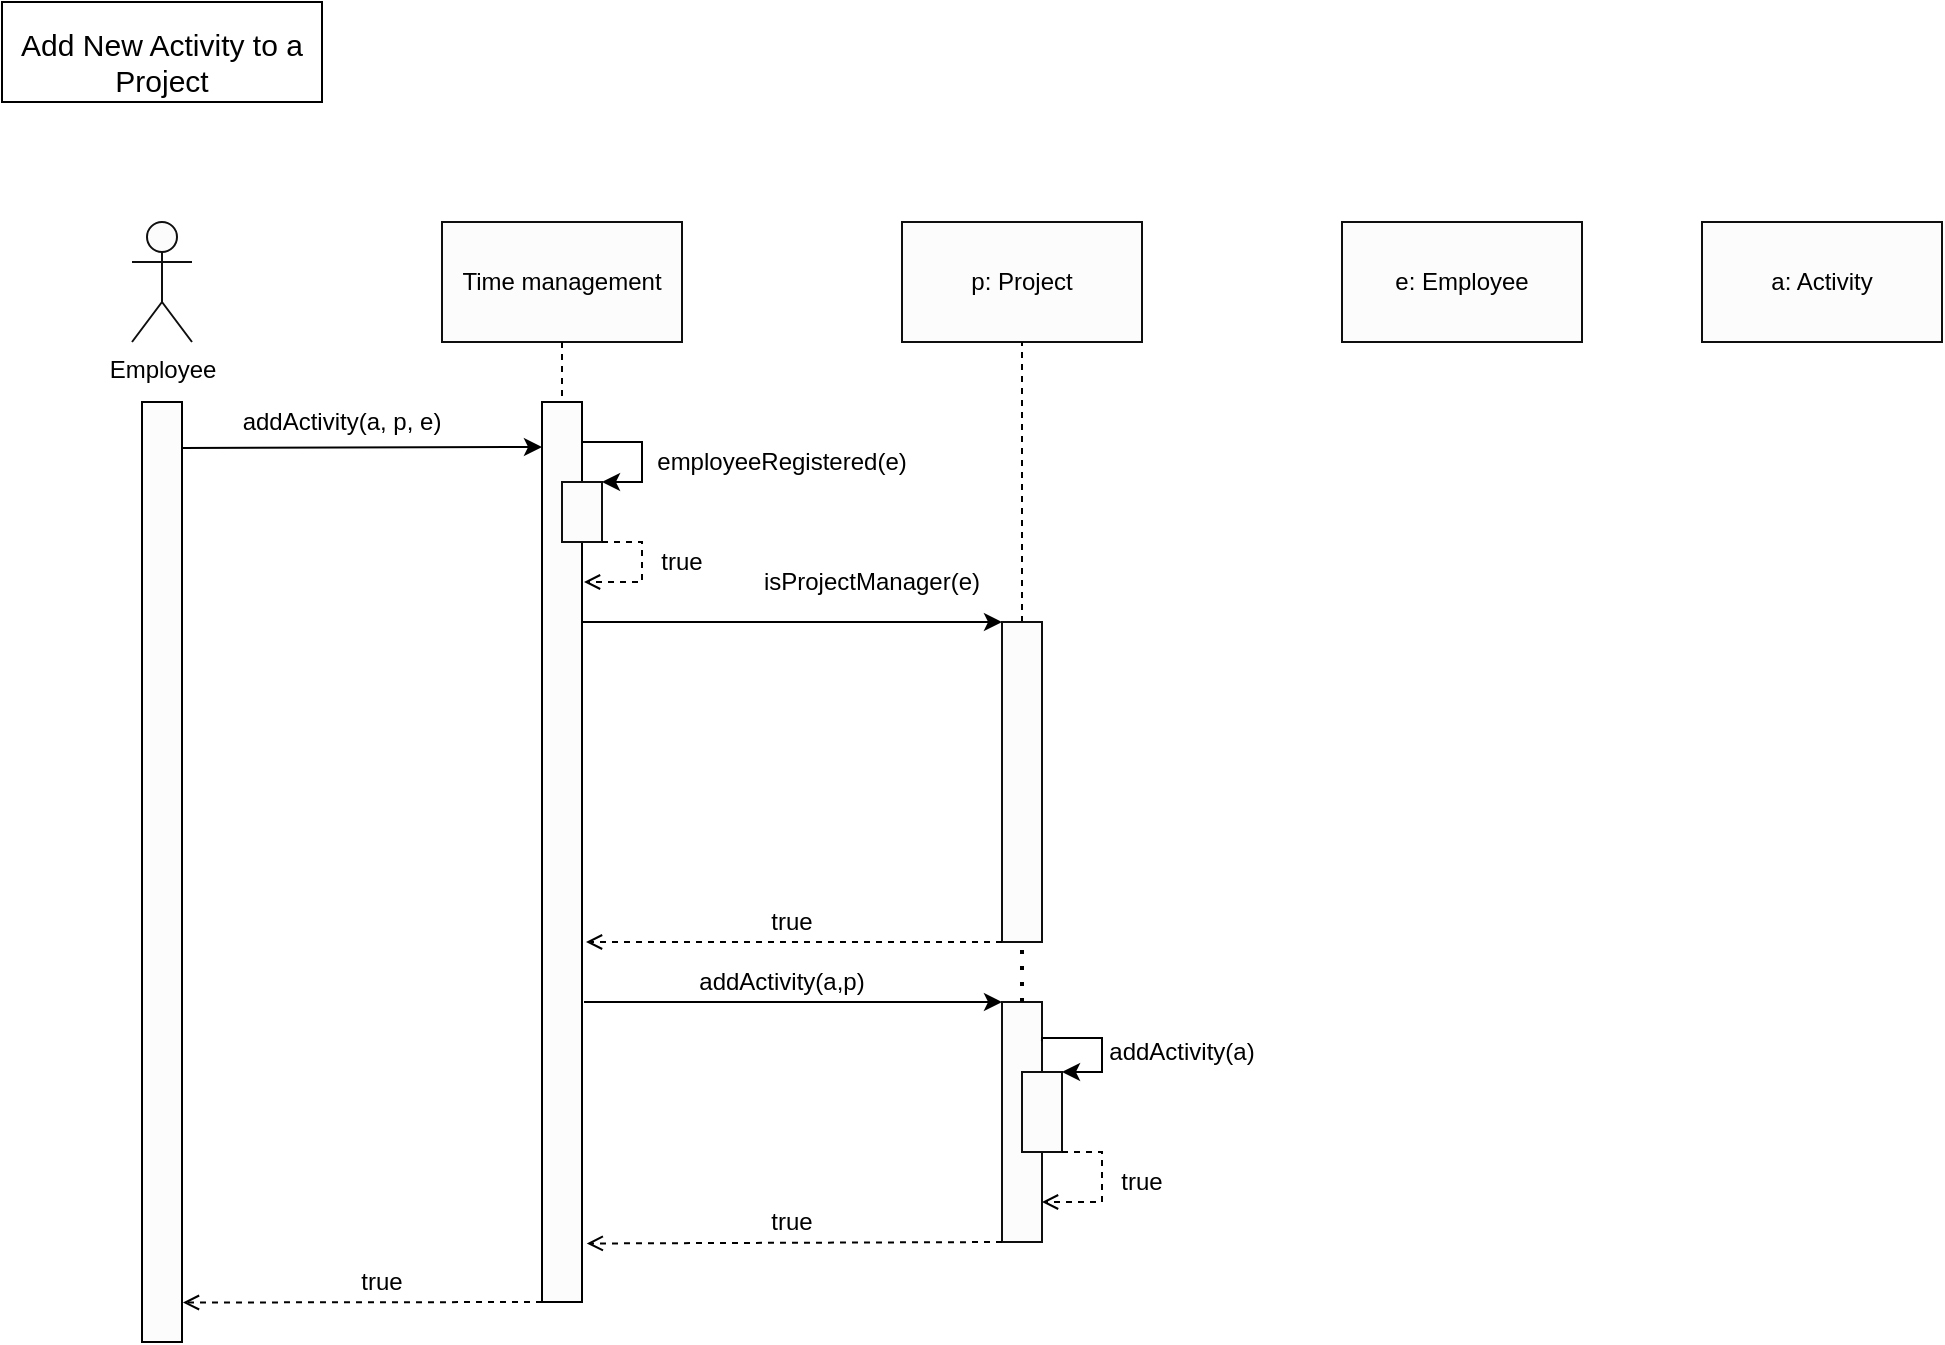 <mxfile version="14.4.9" type="github">
  <diagram id="sYsKwI7Xcxj4j8B7nzUK" name="Page-1">
    <mxGraphModel dx="1422" dy="791" grid="0" gridSize="10" guides="1" tooltips="1" connect="1" arrows="1" fold="1" page="0" pageScale="1" pageWidth="850" pageHeight="1100" math="0" shadow="0">
      <root>
        <mxCell id="0" />
        <mxCell id="1" parent="0" />
        <mxCell id="CEPdaJLZ4nfZLkmYM-Vw-4" value="" style="rounded=0;whiteSpace=wrap;html=1;" parent="1" vertex="1">
          <mxGeometry x="50" y="150" width="160" height="50" as="geometry" />
        </mxCell>
        <mxCell id="fEexxCGZfZVQ-VxQHh0E-3" value="" style="rounded=0;whiteSpace=wrap;html=1;fillColor=#FCFCFC;" parent="1" vertex="1">
          <mxGeometry x="320" y="350" width="20" height="450" as="geometry" />
        </mxCell>
        <mxCell id="fEexxCGZfZVQ-VxQHh0E-5" value="addActivity(a, p, e)" style="text;html=1;strokeColor=none;fillColor=none;align=center;verticalAlign=middle;whiteSpace=wrap;rounded=0;" parent="1" vertex="1">
          <mxGeometry x="160" y="350" width="120" height="20" as="geometry" />
        </mxCell>
        <mxCell id="fEexxCGZfZVQ-VxQHh0E-8" value="Time management" style="rounded=0;whiteSpace=wrap;html=1;fillColor=#FCFCFC;strokeColor=#0F0F0F;" parent="1" vertex="1">
          <mxGeometry x="270" y="260" width="120" height="60" as="geometry" />
        </mxCell>
        <mxCell id="fEexxCGZfZVQ-VxQHh0E-9" value="e: Employee" style="rounded=0;whiteSpace=wrap;html=1;fillColor=#FCFCFC;strokeColor=#0F0F0F;" parent="1" vertex="1">
          <mxGeometry x="720" y="260" width="120" height="60" as="geometry" />
        </mxCell>
        <mxCell id="fEexxCGZfZVQ-VxQHh0E-10" value="p: Project" style="rounded=0;whiteSpace=wrap;html=1;fillColor=#FCFCFC;strokeColor=#0F0F0F;" parent="1" vertex="1">
          <mxGeometry x="500" y="260" width="120" height="60" as="geometry" />
        </mxCell>
        <mxCell id="fEexxCGZfZVQ-VxQHh0E-11" value="a: Activity" style="rounded=0;whiteSpace=wrap;html=1;fillColor=#FCFCFC;strokeColor=#0F0F0F;" parent="1" vertex="1">
          <mxGeometry x="900" y="260" width="120" height="60" as="geometry" />
        </mxCell>
        <mxCell id="fEexxCGZfZVQ-VxQHh0E-16" value="" style="rounded=0;whiteSpace=wrap;html=1;fillColor=#FCFCFC;" parent="1" vertex="1">
          <mxGeometry x="120" y="350" width="20" height="470" as="geometry" />
        </mxCell>
        <mxCell id="fEexxCGZfZVQ-VxQHh0E-17" value="Employee" style="shape=umlActor;verticalLabelPosition=bottom;verticalAlign=top;html=1;outlineConnect=0;strokeColor=#0F0F0F;fillColor=#FCFCFC;" parent="1" vertex="1">
          <mxGeometry x="115" y="260" width="30" height="60" as="geometry" />
        </mxCell>
        <mxCell id="fEexxCGZfZVQ-VxQHh0E-20" value="" style="endArrow=classic;html=1;entryX=0;entryY=0.05;entryDx=0;entryDy=0;entryPerimeter=0;" parent="1" target="fEexxCGZfZVQ-VxQHh0E-3" edge="1">
          <mxGeometry width="50" height="50" relative="1" as="geometry">
            <mxPoint x="140" y="373" as="sourcePoint" />
            <mxPoint x="220" y="440" as="targetPoint" />
          </mxGeometry>
        </mxCell>
        <mxCell id="fEexxCGZfZVQ-VxQHh0E-22" value="" style="endArrow=none;dashed=1;html=1;exitX=0.5;exitY=1;exitDx=0;exitDy=0;entryX=0.5;entryY=0;entryDx=0;entryDy=0;" parent="1" source="fEexxCGZfZVQ-VxQHh0E-8" target="fEexxCGZfZVQ-VxQHh0E-3" edge="1">
          <mxGeometry width="50" height="50" relative="1" as="geometry">
            <mxPoint x="320" y="420" as="sourcePoint" />
            <mxPoint x="370" y="370" as="targetPoint" />
          </mxGeometry>
        </mxCell>
        <mxCell id="fEexxCGZfZVQ-VxQHh0E-25" value="" style="endArrow=none;dashed=1;html=1;exitX=0.5;exitY=0;exitDx=0;exitDy=0;entryX=0.5;entryY=1;entryDx=0;entryDy=0;" parent="1" source="fEexxCGZfZVQ-VxQHh0E-42" target="fEexxCGZfZVQ-VxQHh0E-10" edge="1">
          <mxGeometry width="50" height="50" relative="1" as="geometry">
            <mxPoint x="555" y="360" as="sourcePoint" />
            <mxPoint x="565" y="340" as="targetPoint" />
          </mxGeometry>
        </mxCell>
        <mxCell id="fEexxCGZfZVQ-VxQHh0E-34" value="" style="rounded=0;whiteSpace=wrap;html=1;strokeColor=#0F0F0F;fillColor=#FCFCFC;" parent="1" vertex="1">
          <mxGeometry x="330" y="390" width="20" height="30" as="geometry" />
        </mxCell>
        <mxCell id="fEexxCGZfZVQ-VxQHh0E-35" value="" style="endArrow=classic;html=1;entryX=1;entryY=0;entryDx=0;entryDy=0;rounded=0;" parent="1" target="fEexxCGZfZVQ-VxQHh0E-34" edge="1">
          <mxGeometry width="50" height="50" relative="1" as="geometry">
            <mxPoint x="340" y="370" as="sourcePoint" />
            <mxPoint x="460" y="340" as="targetPoint" />
            <Array as="points">
              <mxPoint x="370" y="370" />
              <mxPoint x="370" y="390" />
            </Array>
          </mxGeometry>
        </mxCell>
        <mxCell id="fEexxCGZfZVQ-VxQHh0E-36" value="employeeRegistered(e)" style="text;html=1;strokeColor=none;fillColor=none;align=center;verticalAlign=middle;whiteSpace=wrap;rounded=0;" parent="1" vertex="1">
          <mxGeometry x="420" y="370" width="40" height="20" as="geometry" />
        </mxCell>
        <mxCell id="fEexxCGZfZVQ-VxQHh0E-40" value="" style="endArrow=open;html=1;dashed=1;exitX=1;exitY=1;exitDx=0;exitDy=0;rounded=0;endFill=0;" parent="1" source="fEexxCGZfZVQ-VxQHh0E-34" edge="1">
          <mxGeometry width="50" height="50" relative="1" as="geometry">
            <mxPoint x="390" y="400" as="sourcePoint" />
            <mxPoint x="341" y="440" as="targetPoint" />
            <Array as="points">
              <mxPoint x="370" y="420" />
              <mxPoint x="370" y="440" />
            </Array>
          </mxGeometry>
        </mxCell>
        <mxCell id="fEexxCGZfZVQ-VxQHh0E-42" value="" style="rounded=0;whiteSpace=wrap;html=1;strokeColor=#0F0F0F;fillColor=#FCFCFC;" parent="1" vertex="1">
          <mxGeometry x="550" y="460" width="20" height="160" as="geometry" />
        </mxCell>
        <mxCell id="fEexxCGZfZVQ-VxQHh0E-43" value="" style="endArrow=classic;html=1;entryX=0;entryY=0;entryDx=0;entryDy=0;" parent="1" target="fEexxCGZfZVQ-VxQHh0E-42" edge="1">
          <mxGeometry width="50" height="50" relative="1" as="geometry">
            <mxPoint x="340" y="460" as="sourcePoint" />
            <mxPoint x="490" y="270" as="targetPoint" />
          </mxGeometry>
        </mxCell>
        <mxCell id="fEexxCGZfZVQ-VxQHh0E-44" value="isProjectManager(e)" style="text;html=1;strokeColor=none;fillColor=none;align=center;verticalAlign=middle;whiteSpace=wrap;rounded=0;" parent="1" vertex="1">
          <mxGeometry x="410" y="430" width="150" height="20" as="geometry" />
        </mxCell>
        <mxCell id="fEexxCGZfZVQ-VxQHh0E-62" value="" style="endArrow=open;html=1;dashed=1;exitX=0;exitY=1;exitDx=0;exitDy=0;endFill=0;" parent="1" source="fEexxCGZfZVQ-VxQHh0E-42" edge="1">
          <mxGeometry width="50" height="50" relative="1" as="geometry">
            <mxPoint x="540" y="300" as="sourcePoint" />
            <mxPoint x="342" y="620" as="targetPoint" />
          </mxGeometry>
        </mxCell>
        <mxCell id="fEexxCGZfZVQ-VxQHh0E-63" value="true" style="text;html=1;strokeColor=none;fillColor=none;align=center;verticalAlign=middle;whiteSpace=wrap;rounded=0;" parent="1" vertex="1">
          <mxGeometry x="425" y="600" width="40" height="20" as="geometry" />
        </mxCell>
        <mxCell id="fEexxCGZfZVQ-VxQHh0E-64" value="" style="rounded=0;whiteSpace=wrap;html=1;strokeColor=#0F0F0F;fillColor=#FCFCFC;" parent="1" vertex="1">
          <mxGeometry x="550" y="650" width="20" height="120" as="geometry" />
        </mxCell>
        <mxCell id="fEexxCGZfZVQ-VxQHh0E-65" value="" style="endArrow=classic;html=1;entryX=0;entryY=0;entryDx=0;entryDy=0;" parent="1" target="fEexxCGZfZVQ-VxQHh0E-64" edge="1">
          <mxGeometry width="50" height="50" relative="1" as="geometry">
            <mxPoint x="341" y="650" as="sourcePoint" />
            <mxPoint x="450" y="470" as="targetPoint" />
          </mxGeometry>
        </mxCell>
        <mxCell id="fEexxCGZfZVQ-VxQHh0E-66" value="addActivity(a,p)" style="text;html=1;strokeColor=none;fillColor=none;align=center;verticalAlign=middle;whiteSpace=wrap;rounded=0;" parent="1" vertex="1">
          <mxGeometry x="420" y="630" width="40" height="20" as="geometry" />
        </mxCell>
        <mxCell id="fEexxCGZfZVQ-VxQHh0E-69" value="" style="rounded=0;whiteSpace=wrap;html=1;strokeColor=#0F0F0F;fillColor=#FCFCFC;" parent="1" vertex="1">
          <mxGeometry x="560" y="685" width="20" height="40" as="geometry" />
        </mxCell>
        <mxCell id="fEexxCGZfZVQ-VxQHh0E-70" value="" style="endArrow=classic;html=1;exitX=0.998;exitY=0.164;exitDx=0;exitDy=0;exitPerimeter=0;entryX=1;entryY=0;entryDx=0;entryDy=0;rounded=0;edgeStyle=orthogonalEdgeStyle;" parent="1" source="fEexxCGZfZVQ-VxQHh0E-64" target="fEexxCGZfZVQ-VxQHh0E-69" edge="1">
          <mxGeometry width="50" height="50" relative="1" as="geometry">
            <mxPoint x="510" y="480" as="sourcePoint" />
            <mxPoint x="560" y="430" as="targetPoint" />
            <Array as="points">
              <mxPoint x="600" y="668" />
              <mxPoint x="600" y="685" />
            </Array>
          </mxGeometry>
        </mxCell>
        <mxCell id="fEexxCGZfZVQ-VxQHh0E-71" value="addActivity(a)" style="text;html=1;strokeColor=none;fillColor=none;align=center;verticalAlign=middle;whiteSpace=wrap;rounded=0;" parent="1" vertex="1">
          <mxGeometry x="620" y="665" width="40" height="20" as="geometry" />
        </mxCell>
        <mxCell id="fEexxCGZfZVQ-VxQHh0E-73" value="" style="endArrow=open;html=1;exitX=1;exitY=1;exitDx=0;exitDy=0;edgeStyle=orthogonalEdgeStyle;rounded=0;dashed=1;endFill=0;" parent="1" source="fEexxCGZfZVQ-VxQHh0E-69" edge="1">
          <mxGeometry width="50" height="50" relative="1" as="geometry">
            <mxPoint x="550" y="500" as="sourcePoint" />
            <mxPoint x="570" y="750" as="targetPoint" />
            <Array as="points">
              <mxPoint x="600" y="725" />
              <mxPoint x="600" y="750" />
            </Array>
          </mxGeometry>
        </mxCell>
        <mxCell id="fEexxCGZfZVQ-VxQHh0E-74" value="true" style="text;html=1;strokeColor=none;fillColor=none;align=center;verticalAlign=middle;whiteSpace=wrap;rounded=0;" parent="1" vertex="1">
          <mxGeometry x="600" y="730" width="40" height="20" as="geometry" />
        </mxCell>
        <mxCell id="fEexxCGZfZVQ-VxQHh0E-75" value="" style="endArrow=open;html=1;dashed=1;exitX=0;exitY=1;exitDx=0;exitDy=0;entryX=1.119;entryY=0.935;entryDx=0;entryDy=0;entryPerimeter=0;endFill=0;" parent="1" source="fEexxCGZfZVQ-VxQHh0E-64" target="fEexxCGZfZVQ-VxQHh0E-3" edge="1">
          <mxGeometry width="50" height="50" relative="1" as="geometry">
            <mxPoint x="520" y="830" as="sourcePoint" />
            <mxPoint x="570" y="780" as="targetPoint" />
          </mxGeometry>
        </mxCell>
        <mxCell id="fEexxCGZfZVQ-VxQHh0E-76" value="true" style="text;html=1;strokeColor=none;fillColor=none;align=center;verticalAlign=middle;whiteSpace=wrap;rounded=0;" parent="1" vertex="1">
          <mxGeometry x="425" y="750" width="40" height="20" as="geometry" />
        </mxCell>
        <mxCell id="fEexxCGZfZVQ-VxQHh0E-77" value="" style="endArrow=open;html=1;dashed=1;exitX=0;exitY=1;exitDx=0;exitDy=0;entryX=1.024;entryY=0.958;entryDx=0;entryDy=0;entryPerimeter=0;endFill=0;" parent="1" source="fEexxCGZfZVQ-VxQHh0E-3" target="fEexxCGZfZVQ-VxQHh0E-16" edge="1">
          <mxGeometry width="50" height="50" relative="1" as="geometry">
            <mxPoint x="220" y="500" as="sourcePoint" />
            <mxPoint x="143" y="799" as="targetPoint" />
          </mxGeometry>
        </mxCell>
        <mxCell id="fEexxCGZfZVQ-VxQHh0E-78" value="true" style="text;html=1;strokeColor=none;fillColor=none;align=center;verticalAlign=middle;whiteSpace=wrap;rounded=0;" parent="1" vertex="1">
          <mxGeometry x="220" y="780" width="40" height="20" as="geometry" />
        </mxCell>
        <mxCell id="fEexxCGZfZVQ-VxQHh0E-79" value="true" style="text;html=1;strokeColor=none;fillColor=none;align=center;verticalAlign=middle;whiteSpace=wrap;rounded=0;" parent="1" vertex="1">
          <mxGeometry x="370" y="420" width="40" height="20" as="geometry" />
        </mxCell>
        <mxCell id="CEPdaJLZ4nfZLkmYM-Vw-3" value="&lt;font style=&quot;font-size: 15px&quot;&gt;Add New Activity to a Project&lt;/font&gt;" style="text;html=1;strokeColor=none;fillColor=none;align=center;verticalAlign=middle;whiteSpace=wrap;rounded=0;" parent="1" vertex="1">
          <mxGeometry x="55" y="170" width="150" height="20" as="geometry" />
        </mxCell>
        <mxCell id="FgUWX7F1AZZLNMj_kqA5-5" value="" style="endArrow=none;dashed=1;html=1;dashPattern=1 3;strokeWidth=2;exitX=0.5;exitY=0;exitDx=0;exitDy=0;entryX=0.5;entryY=1;entryDx=0;entryDy=0;" edge="1" parent="1" source="fEexxCGZfZVQ-VxQHh0E-64" target="fEexxCGZfZVQ-VxQHh0E-42">
          <mxGeometry width="50" height="50" relative="1" as="geometry">
            <mxPoint x="690" y="490" as="sourcePoint" />
            <mxPoint x="740" y="440" as="targetPoint" />
          </mxGeometry>
        </mxCell>
      </root>
    </mxGraphModel>
  </diagram>
</mxfile>
